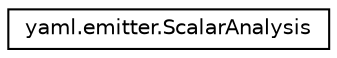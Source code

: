digraph "Graphical Class Hierarchy"
{
 // LATEX_PDF_SIZE
  edge [fontname="Helvetica",fontsize="10",labelfontname="Helvetica",labelfontsize="10"];
  node [fontname="Helvetica",fontsize="10",shape=record];
  rankdir="LR";
  Node0 [label="yaml.emitter.ScalarAnalysis",height=0.2,width=0.4,color="black", fillcolor="white", style="filled",URL="$classyaml_1_1emitter_1_1ScalarAnalysis.html",tooltip=" "];
}
